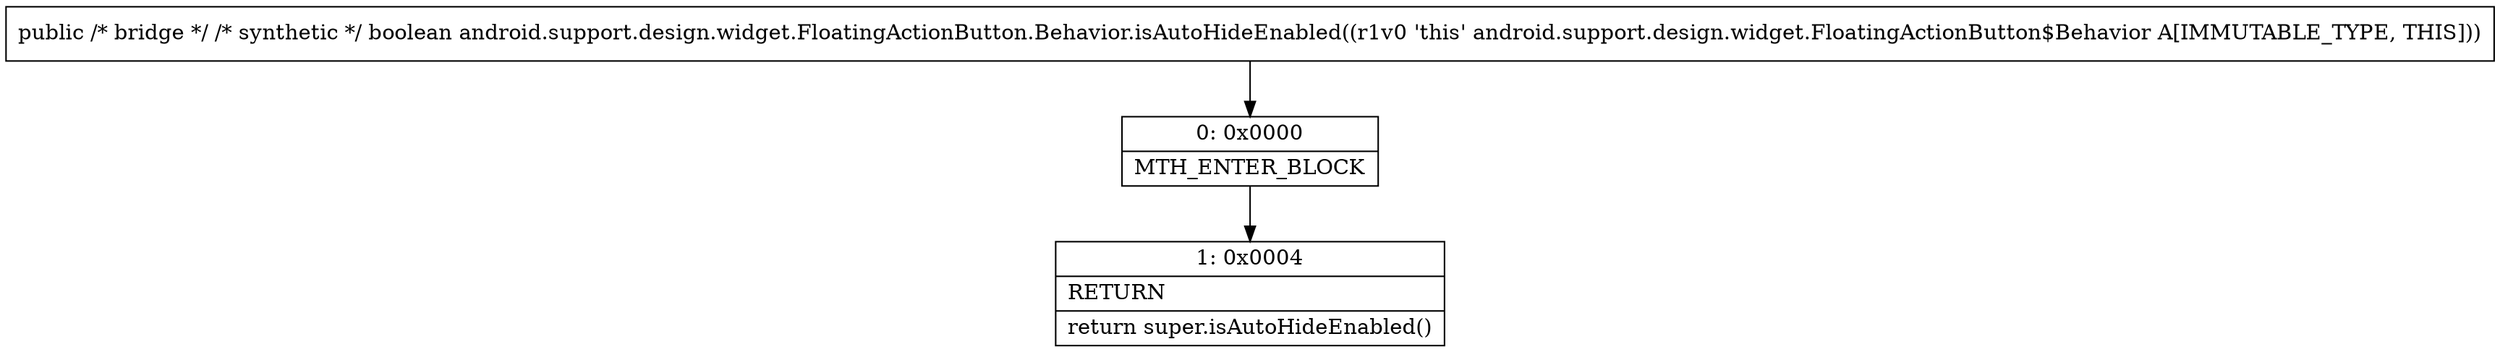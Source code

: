 digraph "CFG forandroid.support.design.widget.FloatingActionButton.Behavior.isAutoHideEnabled()Z" {
Node_0 [shape=record,label="{0\:\ 0x0000|MTH_ENTER_BLOCK\l}"];
Node_1 [shape=record,label="{1\:\ 0x0004|RETURN\l|return super.isAutoHideEnabled()\l}"];
MethodNode[shape=record,label="{public \/* bridge *\/ \/* synthetic *\/ boolean android.support.design.widget.FloatingActionButton.Behavior.isAutoHideEnabled((r1v0 'this' android.support.design.widget.FloatingActionButton$Behavior A[IMMUTABLE_TYPE, THIS])) }"];
MethodNode -> Node_0;
Node_0 -> Node_1;
}

